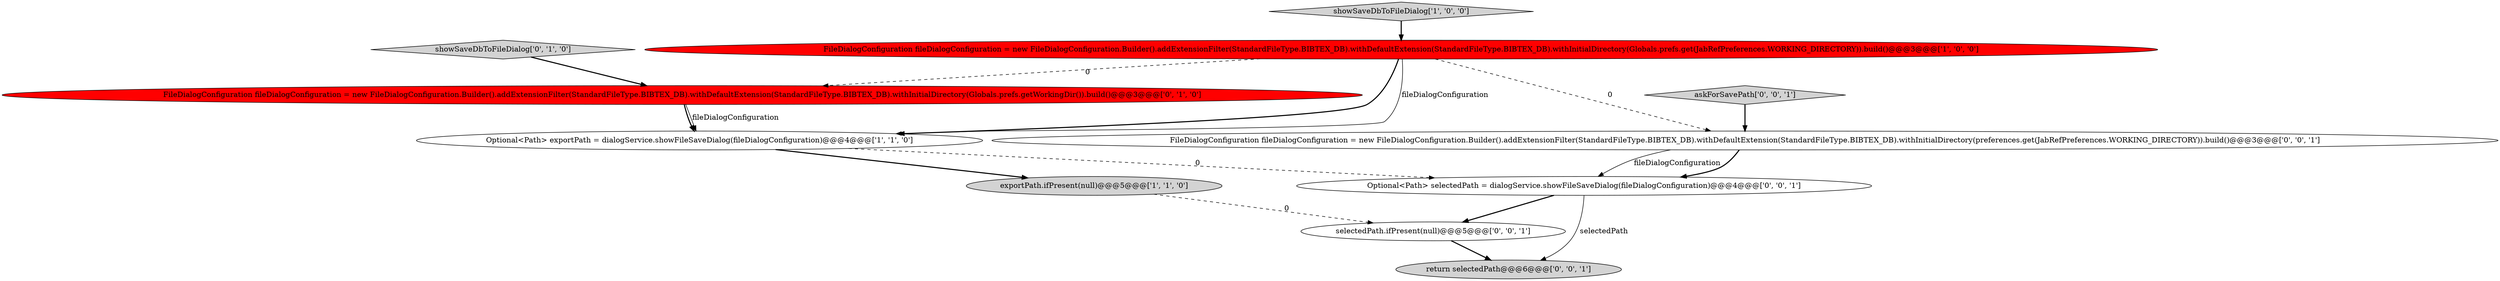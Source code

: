 digraph {
8 [style = filled, label = "selectedPath.ifPresent(null)@@@5@@@['0', '0', '1']", fillcolor = white, shape = ellipse image = "AAA0AAABBB3BBB"];
9 [style = filled, label = "return selectedPath@@@6@@@['0', '0', '1']", fillcolor = lightgray, shape = ellipse image = "AAA0AAABBB3BBB"];
7 [style = filled, label = "Optional<Path> selectedPath = dialogService.showFileSaveDialog(fileDialogConfiguration)@@@4@@@['0', '0', '1']", fillcolor = white, shape = ellipse image = "AAA0AAABBB3BBB"];
0 [style = filled, label = "FileDialogConfiguration fileDialogConfiguration = new FileDialogConfiguration.Builder().addExtensionFilter(StandardFileType.BIBTEX_DB).withDefaultExtension(StandardFileType.BIBTEX_DB).withInitialDirectory(Globals.prefs.get(JabRefPreferences.WORKING_DIRECTORY)).build()@@@3@@@['1', '0', '0']", fillcolor = red, shape = ellipse image = "AAA1AAABBB1BBB"];
3 [style = filled, label = "exportPath.ifPresent(null)@@@5@@@['1', '1', '0']", fillcolor = lightgray, shape = ellipse image = "AAA0AAABBB1BBB"];
6 [style = filled, label = "FileDialogConfiguration fileDialogConfiguration = new FileDialogConfiguration.Builder().addExtensionFilter(StandardFileType.BIBTEX_DB).withDefaultExtension(StandardFileType.BIBTEX_DB).withInitialDirectory(preferences.get(JabRefPreferences.WORKING_DIRECTORY)).build()@@@3@@@['0', '0', '1']", fillcolor = white, shape = ellipse image = "AAA0AAABBB3BBB"];
4 [style = filled, label = "showSaveDbToFileDialog['0', '1', '0']", fillcolor = lightgray, shape = diamond image = "AAA0AAABBB2BBB"];
10 [style = filled, label = "askForSavePath['0', '0', '1']", fillcolor = lightgray, shape = diamond image = "AAA0AAABBB3BBB"];
5 [style = filled, label = "FileDialogConfiguration fileDialogConfiguration = new FileDialogConfiguration.Builder().addExtensionFilter(StandardFileType.BIBTEX_DB).withDefaultExtension(StandardFileType.BIBTEX_DB).withInitialDirectory(Globals.prefs.getWorkingDir()).build()@@@3@@@['0', '1', '0']", fillcolor = red, shape = ellipse image = "AAA1AAABBB2BBB"];
1 [style = filled, label = "Optional<Path> exportPath = dialogService.showFileSaveDialog(fileDialogConfiguration)@@@4@@@['1', '1', '0']", fillcolor = white, shape = ellipse image = "AAA0AAABBB1BBB"];
2 [style = filled, label = "showSaveDbToFileDialog['1', '0', '0']", fillcolor = lightgray, shape = diamond image = "AAA0AAABBB1BBB"];
1->3 [style = bold, label=""];
3->8 [style = dashed, label="0"];
5->1 [style = bold, label=""];
2->0 [style = bold, label=""];
0->1 [style = solid, label="fileDialogConfiguration"];
6->7 [style = solid, label="fileDialogConfiguration"];
1->7 [style = dashed, label="0"];
7->9 [style = solid, label="selectedPath"];
6->7 [style = bold, label=""];
0->5 [style = dashed, label="0"];
7->8 [style = bold, label=""];
4->5 [style = bold, label=""];
0->1 [style = bold, label=""];
5->1 [style = solid, label="fileDialogConfiguration"];
10->6 [style = bold, label=""];
0->6 [style = dashed, label="0"];
8->9 [style = bold, label=""];
}
